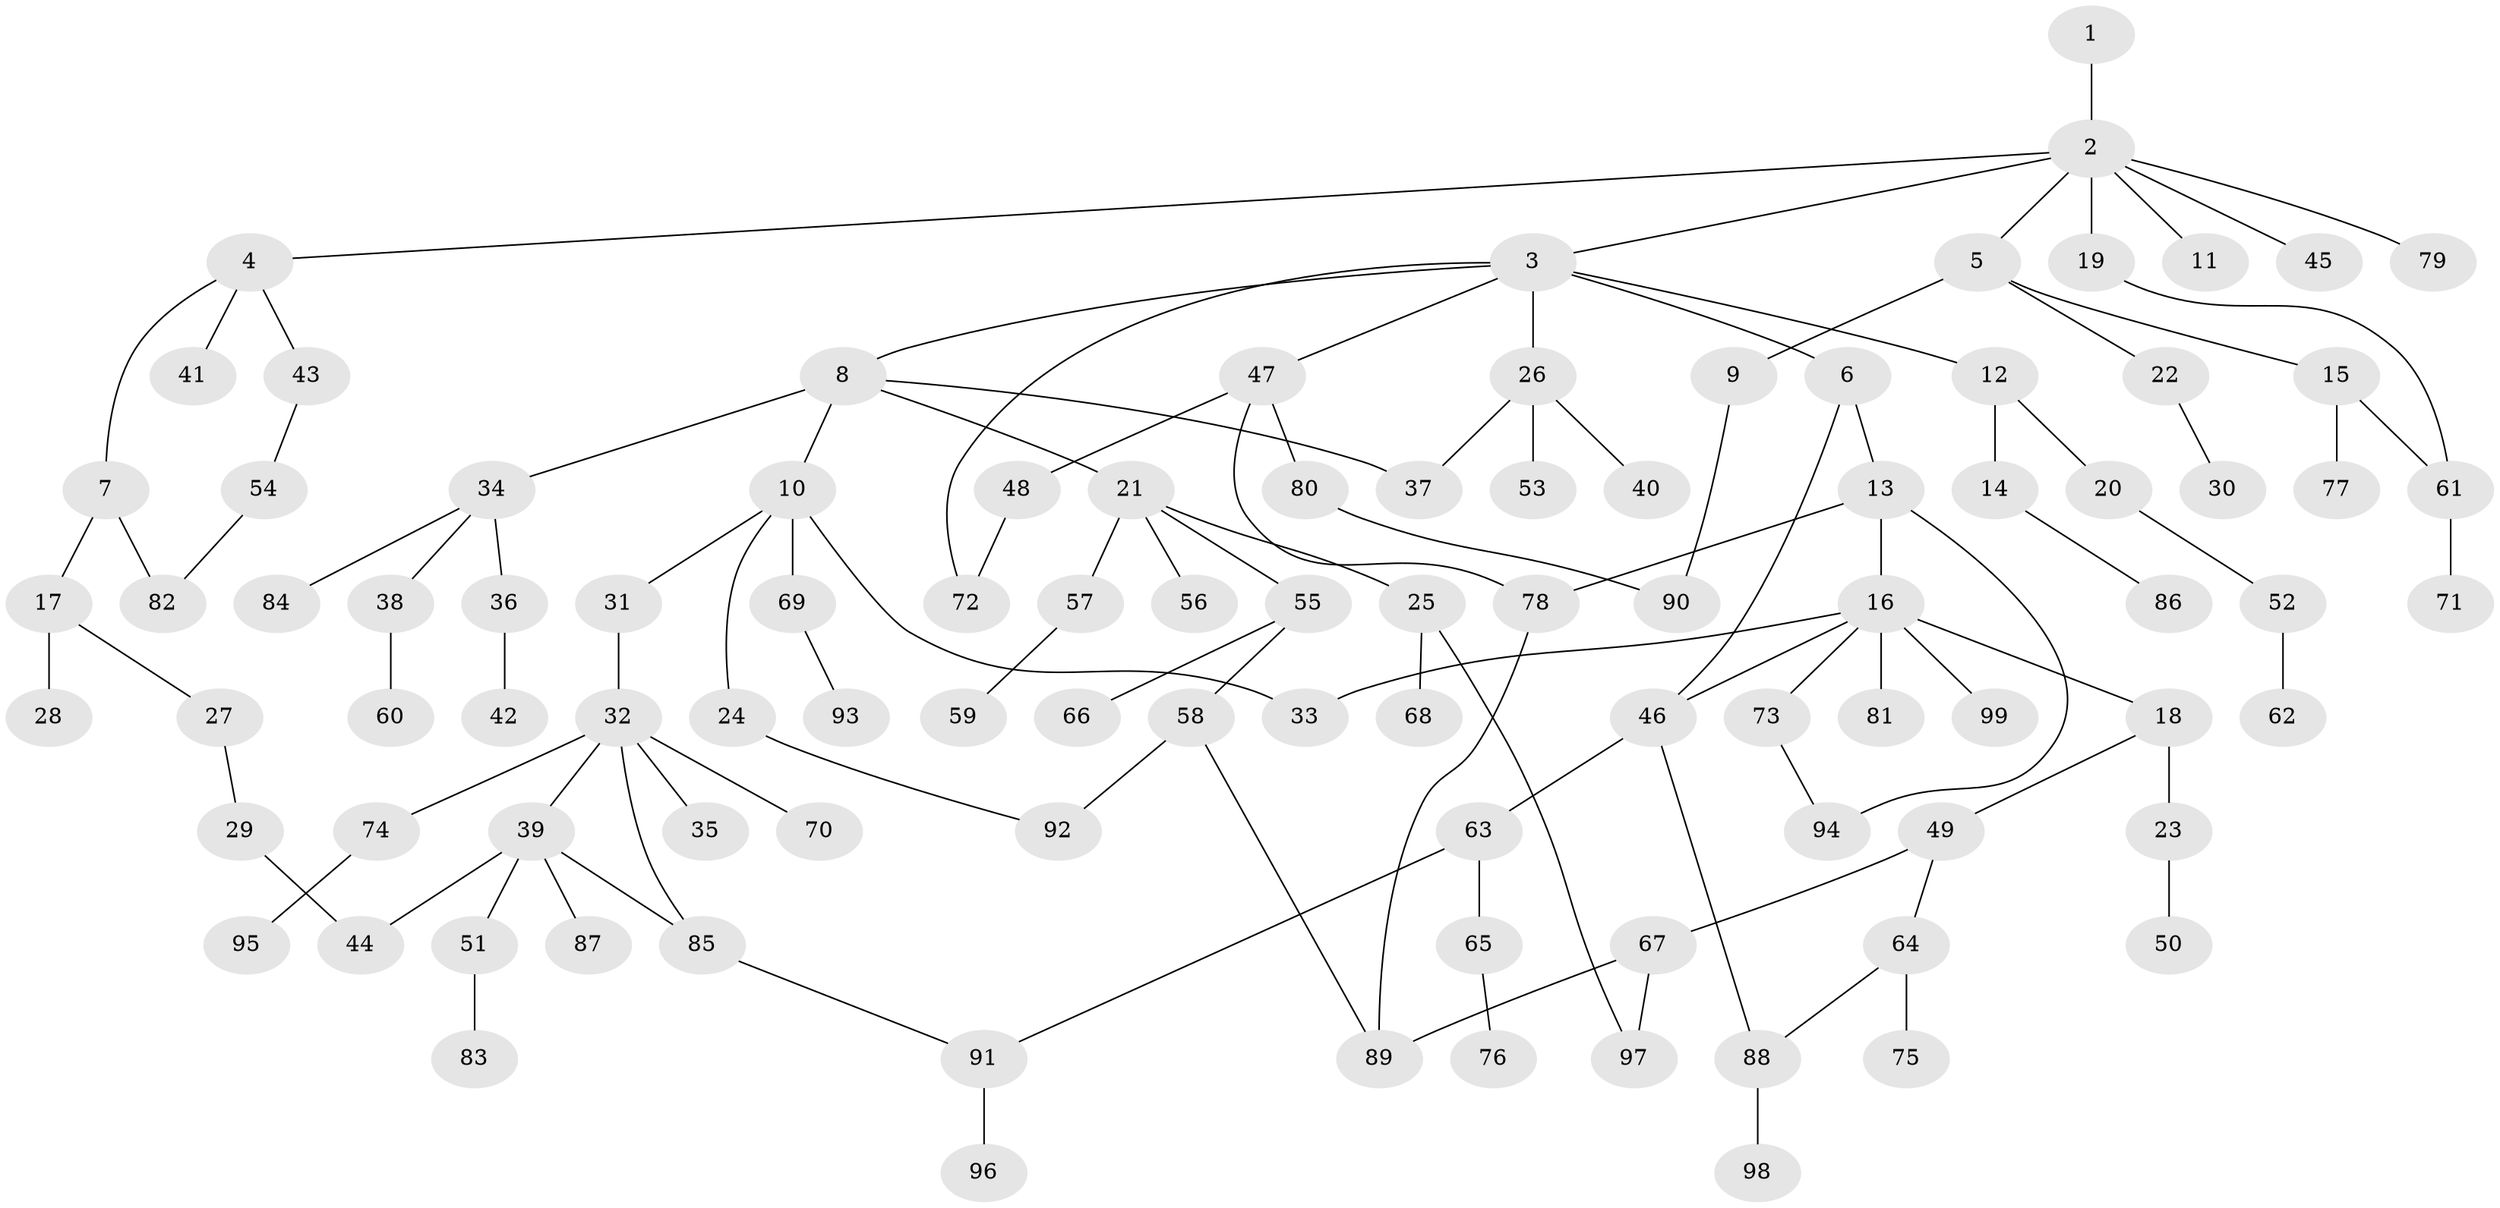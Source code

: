 // Generated by graph-tools (version 1.1) at 2025/13/03/09/25 04:13:32]
// undirected, 99 vertices, 115 edges
graph export_dot {
graph [start="1"]
  node [color=gray90,style=filled];
  1;
  2;
  3;
  4;
  5;
  6;
  7;
  8;
  9;
  10;
  11;
  12;
  13;
  14;
  15;
  16;
  17;
  18;
  19;
  20;
  21;
  22;
  23;
  24;
  25;
  26;
  27;
  28;
  29;
  30;
  31;
  32;
  33;
  34;
  35;
  36;
  37;
  38;
  39;
  40;
  41;
  42;
  43;
  44;
  45;
  46;
  47;
  48;
  49;
  50;
  51;
  52;
  53;
  54;
  55;
  56;
  57;
  58;
  59;
  60;
  61;
  62;
  63;
  64;
  65;
  66;
  67;
  68;
  69;
  70;
  71;
  72;
  73;
  74;
  75;
  76;
  77;
  78;
  79;
  80;
  81;
  82;
  83;
  84;
  85;
  86;
  87;
  88;
  89;
  90;
  91;
  92;
  93;
  94;
  95;
  96;
  97;
  98;
  99;
  1 -- 2;
  2 -- 3;
  2 -- 4;
  2 -- 5;
  2 -- 11;
  2 -- 19;
  2 -- 45;
  2 -- 79;
  3 -- 6;
  3 -- 8;
  3 -- 12;
  3 -- 26;
  3 -- 47;
  3 -- 72;
  4 -- 7;
  4 -- 41;
  4 -- 43;
  5 -- 9;
  5 -- 15;
  5 -- 22;
  6 -- 13;
  6 -- 46;
  7 -- 17;
  7 -- 82;
  8 -- 10;
  8 -- 21;
  8 -- 34;
  8 -- 37;
  9 -- 90;
  10 -- 24;
  10 -- 31;
  10 -- 69;
  10 -- 33;
  12 -- 14;
  12 -- 20;
  13 -- 16;
  13 -- 78;
  13 -- 94;
  14 -- 86;
  15 -- 77;
  15 -- 61;
  16 -- 18;
  16 -- 33;
  16 -- 73;
  16 -- 81;
  16 -- 99;
  16 -- 46;
  17 -- 27;
  17 -- 28;
  18 -- 23;
  18 -- 49;
  19 -- 61;
  20 -- 52;
  21 -- 25;
  21 -- 55;
  21 -- 56;
  21 -- 57;
  22 -- 30;
  23 -- 50;
  24 -- 92;
  25 -- 68;
  25 -- 97;
  26 -- 40;
  26 -- 53;
  26 -- 37;
  27 -- 29;
  29 -- 44;
  31 -- 32;
  32 -- 35;
  32 -- 39;
  32 -- 70;
  32 -- 74;
  32 -- 85;
  34 -- 36;
  34 -- 38;
  34 -- 84;
  36 -- 42;
  38 -- 60;
  39 -- 51;
  39 -- 85;
  39 -- 87;
  39 -- 44;
  43 -- 54;
  46 -- 63;
  46 -- 88;
  47 -- 48;
  47 -- 80;
  47 -- 78;
  48 -- 72;
  49 -- 64;
  49 -- 67;
  51 -- 83;
  52 -- 62;
  54 -- 82;
  55 -- 58;
  55 -- 66;
  57 -- 59;
  58 -- 89;
  58 -- 92;
  61 -- 71;
  63 -- 65;
  63 -- 91;
  64 -- 75;
  64 -- 88;
  65 -- 76;
  67 -- 89;
  67 -- 97;
  69 -- 93;
  73 -- 94;
  74 -- 95;
  78 -- 89;
  80 -- 90;
  85 -- 91;
  88 -- 98;
  91 -- 96;
}
